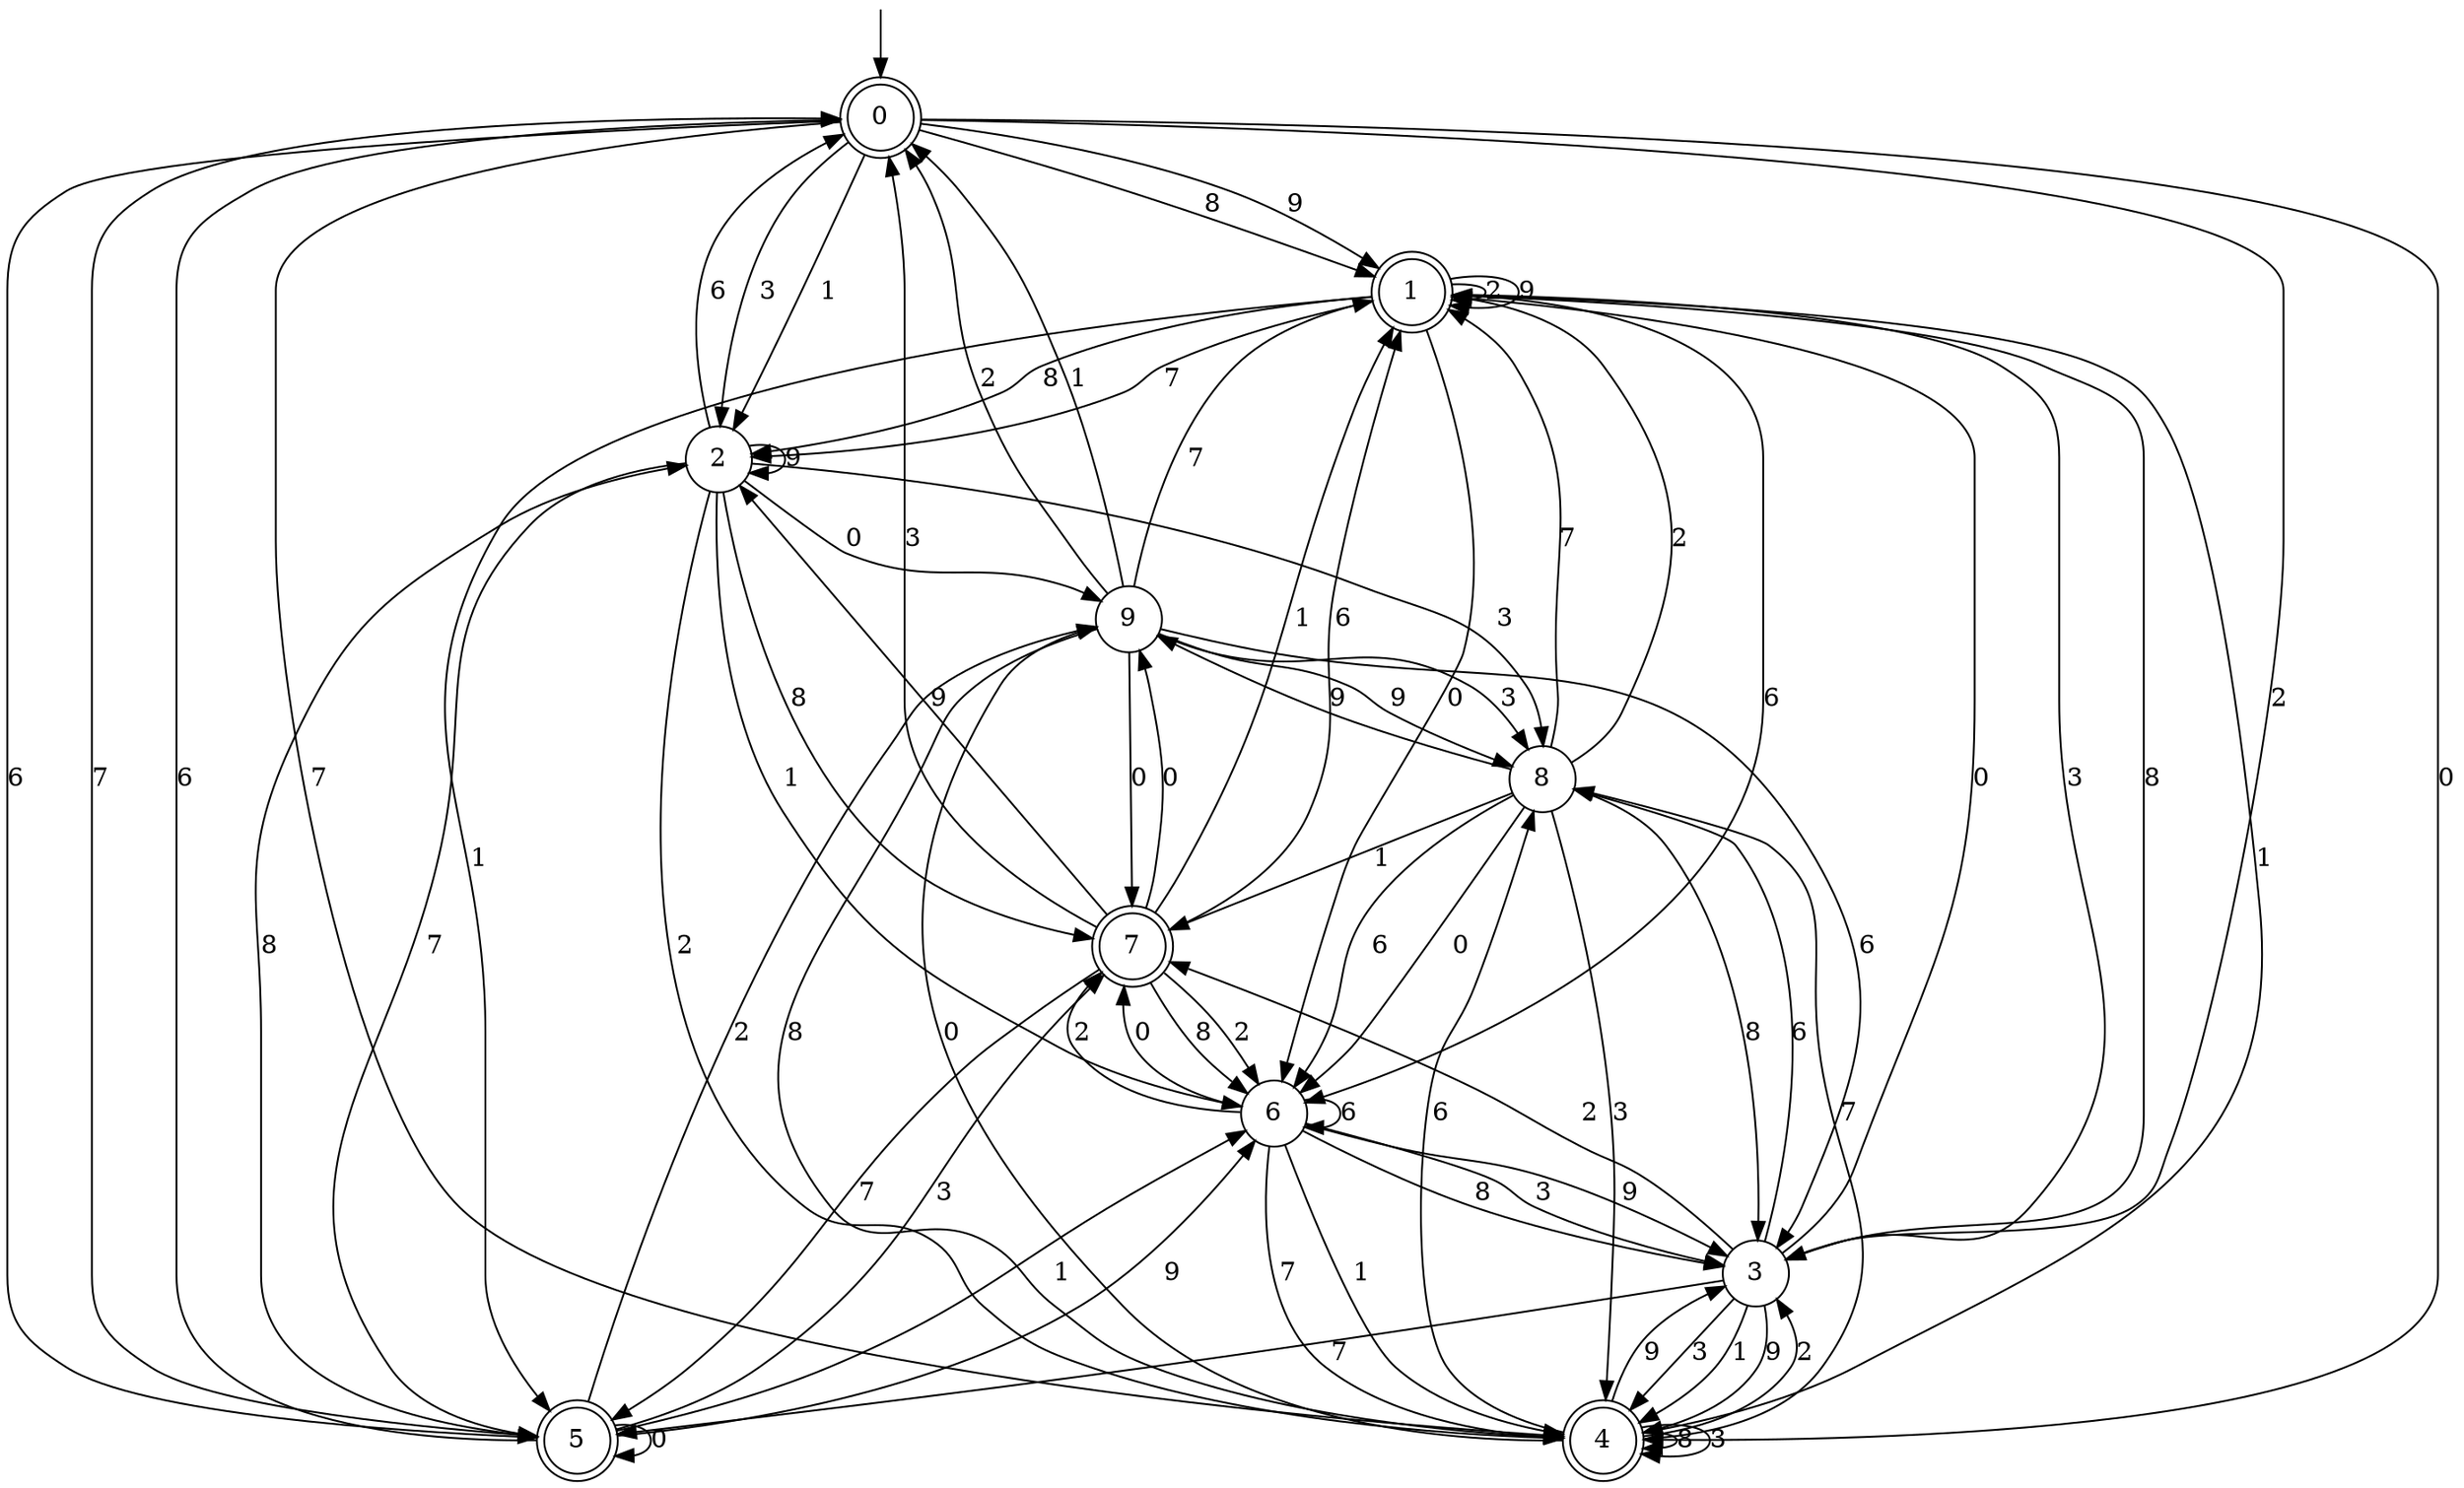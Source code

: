 digraph g {

	s0 [shape="doublecircle" label="0"];
	s1 [shape="doublecircle" label="1"];
	s2 [shape="circle" label="2"];
	s3 [shape="circle" label="3"];
	s4 [shape="doublecircle" label="4"];
	s5 [shape="doublecircle" label="5"];
	s6 [shape="circle" label="6"];
	s7 [shape="doublecircle" label="7"];
	s8 [shape="circle" label="8"];
	s9 [shape="circle" label="9"];
	s0 -> s1 [label="8"];
	s0 -> s2 [label="3"];
	s0 -> s3 [label="2"];
	s0 -> s4 [label="7"];
	s0 -> s5 [label="6"];
	s0 -> s2 [label="1"];
	s0 -> s4 [label="0"];
	s0 -> s1 [label="9"];
	s1 -> s2 [label="8"];
	s1 -> s3 [label="3"];
	s1 -> s1 [label="2"];
	s1 -> s2 [label="7"];
	s1 -> s6 [label="6"];
	s1 -> s5 [label="1"];
	s1 -> s6 [label="0"];
	s1 -> s1 [label="9"];
	s2 -> s7 [label="8"];
	s2 -> s8 [label="3"];
	s2 -> s4 [label="2"];
	s2 -> s5 [label="7"];
	s2 -> s0 [label="6"];
	s2 -> s6 [label="1"];
	s2 -> s9 [label="0"];
	s2 -> s2 [label="9"];
	s3 -> s1 [label="8"];
	s3 -> s4 [label="3"];
	s3 -> s7 [label="2"];
	s3 -> s5 [label="7"];
	s3 -> s8 [label="6"];
	s3 -> s4 [label="1"];
	s3 -> s1 [label="0"];
	s3 -> s4 [label="9"];
	s4 -> s4 [label="8"];
	s4 -> s4 [label="3"];
	s4 -> s3 [label="2"];
	s4 -> s8 [label="7"];
	s4 -> s8 [label="6"];
	s4 -> s1 [label="1"];
	s4 -> s9 [label="0"];
	s4 -> s3 [label="9"];
	s5 -> s2 [label="8"];
	s5 -> s7 [label="3"];
	s5 -> s9 [label="2"];
	s5 -> s0 [label="7"];
	s5 -> s0 [label="6"];
	s5 -> s6 [label="1"];
	s5 -> s5 [label="0"];
	s5 -> s6 [label="9"];
	s6 -> s3 [label="8"];
	s6 -> s3 [label="3"];
	s6 -> s7 [label="2"];
	s6 -> s4 [label="7"];
	s6 -> s6 [label="6"];
	s6 -> s4 [label="1"];
	s6 -> s7 [label="0"];
	s6 -> s3 [label="9"];
	s7 -> s6 [label="8"];
	s7 -> s0 [label="3"];
	s7 -> s6 [label="2"];
	s7 -> s5 [label="7"];
	s7 -> s1 [label="6"];
	s7 -> s1 [label="1"];
	s7 -> s9 [label="0"];
	s7 -> s2 [label="9"];
	s8 -> s3 [label="8"];
	s8 -> s4 [label="3"];
	s8 -> s1 [label="2"];
	s8 -> s1 [label="7"];
	s8 -> s6 [label="6"];
	s8 -> s7 [label="1"];
	s8 -> s6 [label="0"];
	s8 -> s9 [label="9"];
	s9 -> s4 [label="8"];
	s9 -> s8 [label="3"];
	s9 -> s0 [label="2"];
	s9 -> s1 [label="7"];
	s9 -> s3 [label="6"];
	s9 -> s0 [label="1"];
	s9 -> s7 [label="0"];
	s9 -> s8 [label="9"];

__start0 [label="" shape="none" width="0" height="0"];
__start0 -> s0;

}
